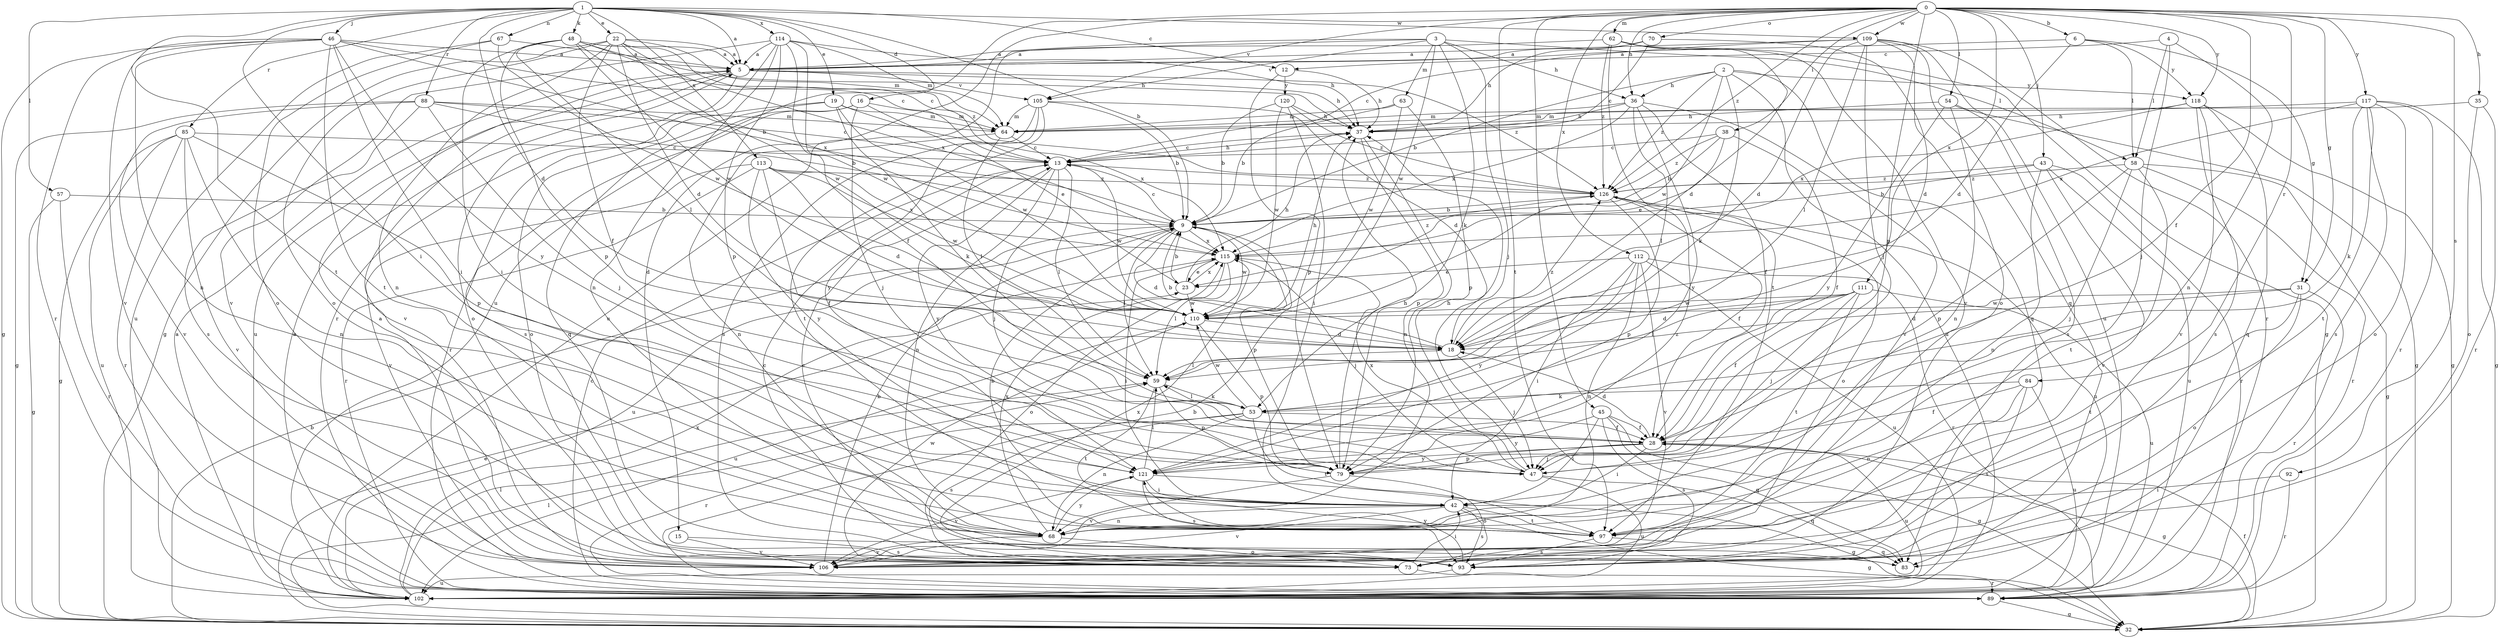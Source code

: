 strict digraph  {
0;
1;
2;
3;
4;
5;
6;
9;
12;
13;
15;
16;
18;
19;
22;
23;
28;
31;
32;
35;
36;
37;
38;
42;
43;
45;
46;
47;
48;
53;
54;
57;
58;
59;
62;
63;
64;
67;
68;
70;
73;
79;
83;
84;
85;
88;
89;
92;
93;
97;
102;
105;
106;
109;
110;
111;
112;
113;
114;
115;
117;
118;
120;
121;
126;
0 -> 6  [label=b];
0 -> 15  [label=d];
0 -> 28  [label=f];
0 -> 31  [label=g];
0 -> 35  [label=h];
0 -> 36  [label=h];
0 -> 38  [label=i];
0 -> 43  [label=j];
0 -> 45  [label=j];
0 -> 54  [label=l];
0 -> 62  [label=m];
0 -> 70  [label=o];
0 -> 79  [label=p];
0 -> 84  [label=r];
0 -> 92  [label=s];
0 -> 97  [label=t];
0 -> 102  [label=u];
0 -> 105  [label=v];
0 -> 109  [label=w];
0 -> 111  [label=x];
0 -> 112  [label=x];
0 -> 117  [label=y];
0 -> 118  [label=y];
0 -> 126  [label=z];
1 -> 5  [label=a];
1 -> 9  [label=b];
1 -> 12  [label=c];
1 -> 16  [label=d];
1 -> 18  [label=d];
1 -> 19  [label=e];
1 -> 22  [label=e];
1 -> 42  [label=i];
1 -> 46  [label=j];
1 -> 48  [label=k];
1 -> 57  [label=l];
1 -> 67  [label=n];
1 -> 85  [label=r];
1 -> 88  [label=r];
1 -> 97  [label=t];
1 -> 109  [label=w];
1 -> 113  [label=x];
1 -> 114  [label=x];
2 -> 9  [label=b];
2 -> 36  [label=h];
2 -> 53  [label=k];
2 -> 83  [label=q];
2 -> 102  [label=u];
2 -> 110  [label=w];
2 -> 118  [label=y];
2 -> 126  [label=z];
3 -> 5  [label=a];
3 -> 36  [label=h];
3 -> 47  [label=j];
3 -> 53  [label=k];
3 -> 58  [label=l];
3 -> 63  [label=m];
3 -> 102  [label=u];
3 -> 105  [label=v];
3 -> 110  [label=w];
4 -> 12  [label=c];
4 -> 47  [label=j];
4 -> 58  [label=l];
4 -> 68  [label=n];
5 -> 37  [label=h];
5 -> 73  [label=o];
5 -> 102  [label=u];
5 -> 105  [label=v];
5 -> 106  [label=v];
5 -> 126  [label=z];
6 -> 5  [label=a];
6 -> 18  [label=d];
6 -> 31  [label=g];
6 -> 58  [label=l];
6 -> 118  [label=y];
9 -> 13  [label=c];
9 -> 18  [label=d];
9 -> 59  [label=l];
9 -> 79  [label=p];
9 -> 102  [label=u];
9 -> 110  [label=w];
9 -> 115  [label=x];
12 -> 37  [label=h];
12 -> 79  [label=p];
12 -> 120  [label=y];
13 -> 37  [label=h];
13 -> 47  [label=j];
13 -> 59  [label=l];
13 -> 68  [label=n];
13 -> 110  [label=w];
13 -> 121  [label=y];
13 -> 126  [label=z];
15 -> 93  [label=s];
15 -> 106  [label=v];
16 -> 23  [label=e];
16 -> 47  [label=j];
16 -> 64  [label=m];
16 -> 83  [label=q];
16 -> 89  [label=r];
18 -> 9  [label=b];
18 -> 47  [label=j];
18 -> 59  [label=l];
18 -> 126  [label=z];
19 -> 53  [label=k];
19 -> 64  [label=m];
19 -> 73  [label=o];
19 -> 93  [label=s];
19 -> 110  [label=w];
19 -> 115  [label=x];
22 -> 5  [label=a];
22 -> 18  [label=d];
22 -> 28  [label=f];
22 -> 32  [label=g];
22 -> 64  [label=m];
22 -> 68  [label=n];
22 -> 73  [label=o];
22 -> 110  [label=w];
22 -> 115  [label=x];
22 -> 126  [label=z];
23 -> 9  [label=b];
23 -> 37  [label=h];
23 -> 110  [label=w];
23 -> 115  [label=x];
28 -> 18  [label=d];
28 -> 32  [label=g];
28 -> 42  [label=i];
28 -> 47  [label=j];
28 -> 79  [label=p];
28 -> 102  [label=u];
28 -> 121  [label=y];
31 -> 18  [label=d];
31 -> 73  [label=o];
31 -> 89  [label=r];
31 -> 97  [label=t];
31 -> 110  [label=w];
32 -> 9  [label=b];
32 -> 23  [label=e];
32 -> 28  [label=f];
32 -> 59  [label=l];
35 -> 64  [label=m];
35 -> 73  [label=o];
35 -> 89  [label=r];
36 -> 28  [label=f];
36 -> 37  [label=h];
36 -> 59  [label=l];
36 -> 64  [label=m];
36 -> 106  [label=v];
36 -> 115  [label=x];
36 -> 121  [label=y];
37 -> 13  [label=c];
37 -> 68  [label=n];
37 -> 79  [label=p];
38 -> 9  [label=b];
38 -> 13  [label=c];
38 -> 23  [label=e];
38 -> 28  [label=f];
38 -> 126  [label=z];
42 -> 32  [label=g];
42 -> 68  [label=n];
42 -> 93  [label=s];
42 -> 97  [label=t];
42 -> 106  [label=v];
43 -> 9  [label=b];
43 -> 68  [label=n];
43 -> 89  [label=r];
43 -> 102  [label=u];
43 -> 106  [label=v];
43 -> 126  [label=z];
45 -> 28  [label=f];
45 -> 32  [label=g];
45 -> 42  [label=i];
45 -> 83  [label=q];
45 -> 93  [label=s];
45 -> 121  [label=y];
46 -> 5  [label=a];
46 -> 9  [label=b];
46 -> 13  [label=c];
46 -> 32  [label=g];
46 -> 42  [label=i];
46 -> 68  [label=n];
46 -> 89  [label=r];
46 -> 97  [label=t];
46 -> 106  [label=v];
46 -> 121  [label=y];
47 -> 37  [label=h];
47 -> 83  [label=q];
47 -> 102  [label=u];
47 -> 115  [label=x];
48 -> 5  [label=a];
48 -> 13  [label=c];
48 -> 37  [label=h];
48 -> 42  [label=i];
48 -> 59  [label=l];
48 -> 79  [label=p];
48 -> 110  [label=w];
48 -> 115  [label=x];
53 -> 28  [label=f];
53 -> 59  [label=l];
53 -> 68  [label=n];
53 -> 89  [label=r];
53 -> 93  [label=s];
53 -> 97  [label=t];
53 -> 110  [label=w];
54 -> 32  [label=g];
54 -> 37  [label=h];
54 -> 68  [label=n];
54 -> 93  [label=s];
54 -> 121  [label=y];
57 -> 9  [label=b];
57 -> 32  [label=g];
57 -> 89  [label=r];
58 -> 32  [label=g];
58 -> 47  [label=j];
58 -> 79  [label=p];
58 -> 89  [label=r];
58 -> 97  [label=t];
58 -> 126  [label=z];
59 -> 53  [label=k];
59 -> 79  [label=p];
59 -> 97  [label=t];
62 -> 5  [label=a];
62 -> 18  [label=d];
62 -> 32  [label=g];
62 -> 97  [label=t];
62 -> 106  [label=v];
62 -> 126  [label=z];
63 -> 9  [label=b];
63 -> 64  [label=m];
63 -> 79  [label=p];
63 -> 110  [label=w];
64 -> 13  [label=c];
64 -> 59  [label=l];
64 -> 68  [label=n];
67 -> 5  [label=a];
67 -> 73  [label=o];
67 -> 102  [label=u];
67 -> 110  [label=w];
68 -> 73  [label=o];
68 -> 106  [label=v];
68 -> 115  [label=x];
68 -> 121  [label=y];
70 -> 5  [label=a];
70 -> 13  [label=c];
70 -> 18  [label=d];
70 -> 37  [label=h];
73 -> 42  [label=i];
73 -> 89  [label=r];
73 -> 110  [label=w];
73 -> 115  [label=x];
79 -> 37  [label=h];
79 -> 73  [label=o];
79 -> 106  [label=v];
79 -> 126  [label=z];
83 -> 13  [label=c];
84 -> 28  [label=f];
84 -> 53  [label=k];
84 -> 68  [label=n];
84 -> 93  [label=s];
84 -> 102  [label=u];
85 -> 13  [label=c];
85 -> 32  [label=g];
85 -> 68  [label=n];
85 -> 79  [label=p];
85 -> 89  [label=r];
85 -> 102  [label=u];
85 -> 106  [label=v];
88 -> 9  [label=b];
88 -> 13  [label=c];
88 -> 32  [label=g];
88 -> 47  [label=j];
88 -> 64  [label=m];
88 -> 93  [label=s];
88 -> 106  [label=v];
89 -> 5  [label=a];
89 -> 9  [label=b];
89 -> 13  [label=c];
89 -> 32  [label=g];
92 -> 42  [label=i];
92 -> 89  [label=r];
93 -> 13  [label=c];
93 -> 102  [label=u];
93 -> 121  [label=y];
97 -> 9  [label=b];
97 -> 83  [label=q];
97 -> 93  [label=s];
102 -> 5  [label=a];
102 -> 59  [label=l];
102 -> 115  [label=x];
105 -> 9  [label=b];
105 -> 18  [label=d];
105 -> 64  [label=m];
105 -> 93  [label=s];
105 -> 97  [label=t];
105 -> 121  [label=y];
106 -> 5  [label=a];
106 -> 9  [label=b];
109 -> 5  [label=a];
109 -> 13  [label=c];
109 -> 18  [label=d];
109 -> 47  [label=j];
109 -> 59  [label=l];
109 -> 73  [label=o];
109 -> 83  [label=q];
109 -> 89  [label=r];
109 -> 102  [label=u];
110 -> 18  [label=d];
110 -> 37  [label=h];
110 -> 79  [label=p];
110 -> 102  [label=u];
111 -> 18  [label=d];
111 -> 28  [label=f];
111 -> 47  [label=j];
111 -> 59  [label=l];
111 -> 97  [label=t];
111 -> 102  [label=u];
111 -> 110  [label=w];
112 -> 23  [label=e];
112 -> 42  [label=i];
112 -> 68  [label=n];
112 -> 89  [label=r];
112 -> 102  [label=u];
112 -> 106  [label=v];
112 -> 121  [label=y];
113 -> 18  [label=d];
113 -> 28  [label=f];
113 -> 89  [label=r];
113 -> 106  [label=v];
113 -> 110  [label=w];
113 -> 115  [label=x];
113 -> 121  [label=y];
113 -> 126  [label=z];
114 -> 5  [label=a];
114 -> 28  [label=f];
114 -> 37  [label=h];
114 -> 64  [label=m];
114 -> 68  [label=n];
114 -> 79  [label=p];
114 -> 89  [label=r];
114 -> 106  [label=v];
114 -> 110  [label=w];
115 -> 23  [label=e];
115 -> 42  [label=i];
115 -> 47  [label=j];
115 -> 59  [label=l];
115 -> 73  [label=o];
115 -> 126  [label=z];
117 -> 32  [label=g];
117 -> 53  [label=k];
117 -> 64  [label=m];
117 -> 73  [label=o];
117 -> 89  [label=r];
117 -> 93  [label=s];
117 -> 97  [label=t];
117 -> 115  [label=x];
118 -> 32  [label=g];
118 -> 37  [label=h];
118 -> 83  [label=q];
118 -> 93  [label=s];
118 -> 106  [label=v];
118 -> 115  [label=x];
120 -> 9  [label=b];
120 -> 37  [label=h];
120 -> 42  [label=i];
120 -> 110  [label=w];
120 -> 126  [label=z];
121 -> 32  [label=g];
121 -> 42  [label=i];
121 -> 59  [label=l];
121 -> 93  [label=s];
121 -> 106  [label=v];
126 -> 9  [label=b];
126 -> 28  [label=f];
126 -> 73  [label=o];
126 -> 79  [label=p];
126 -> 102  [label=u];
}
